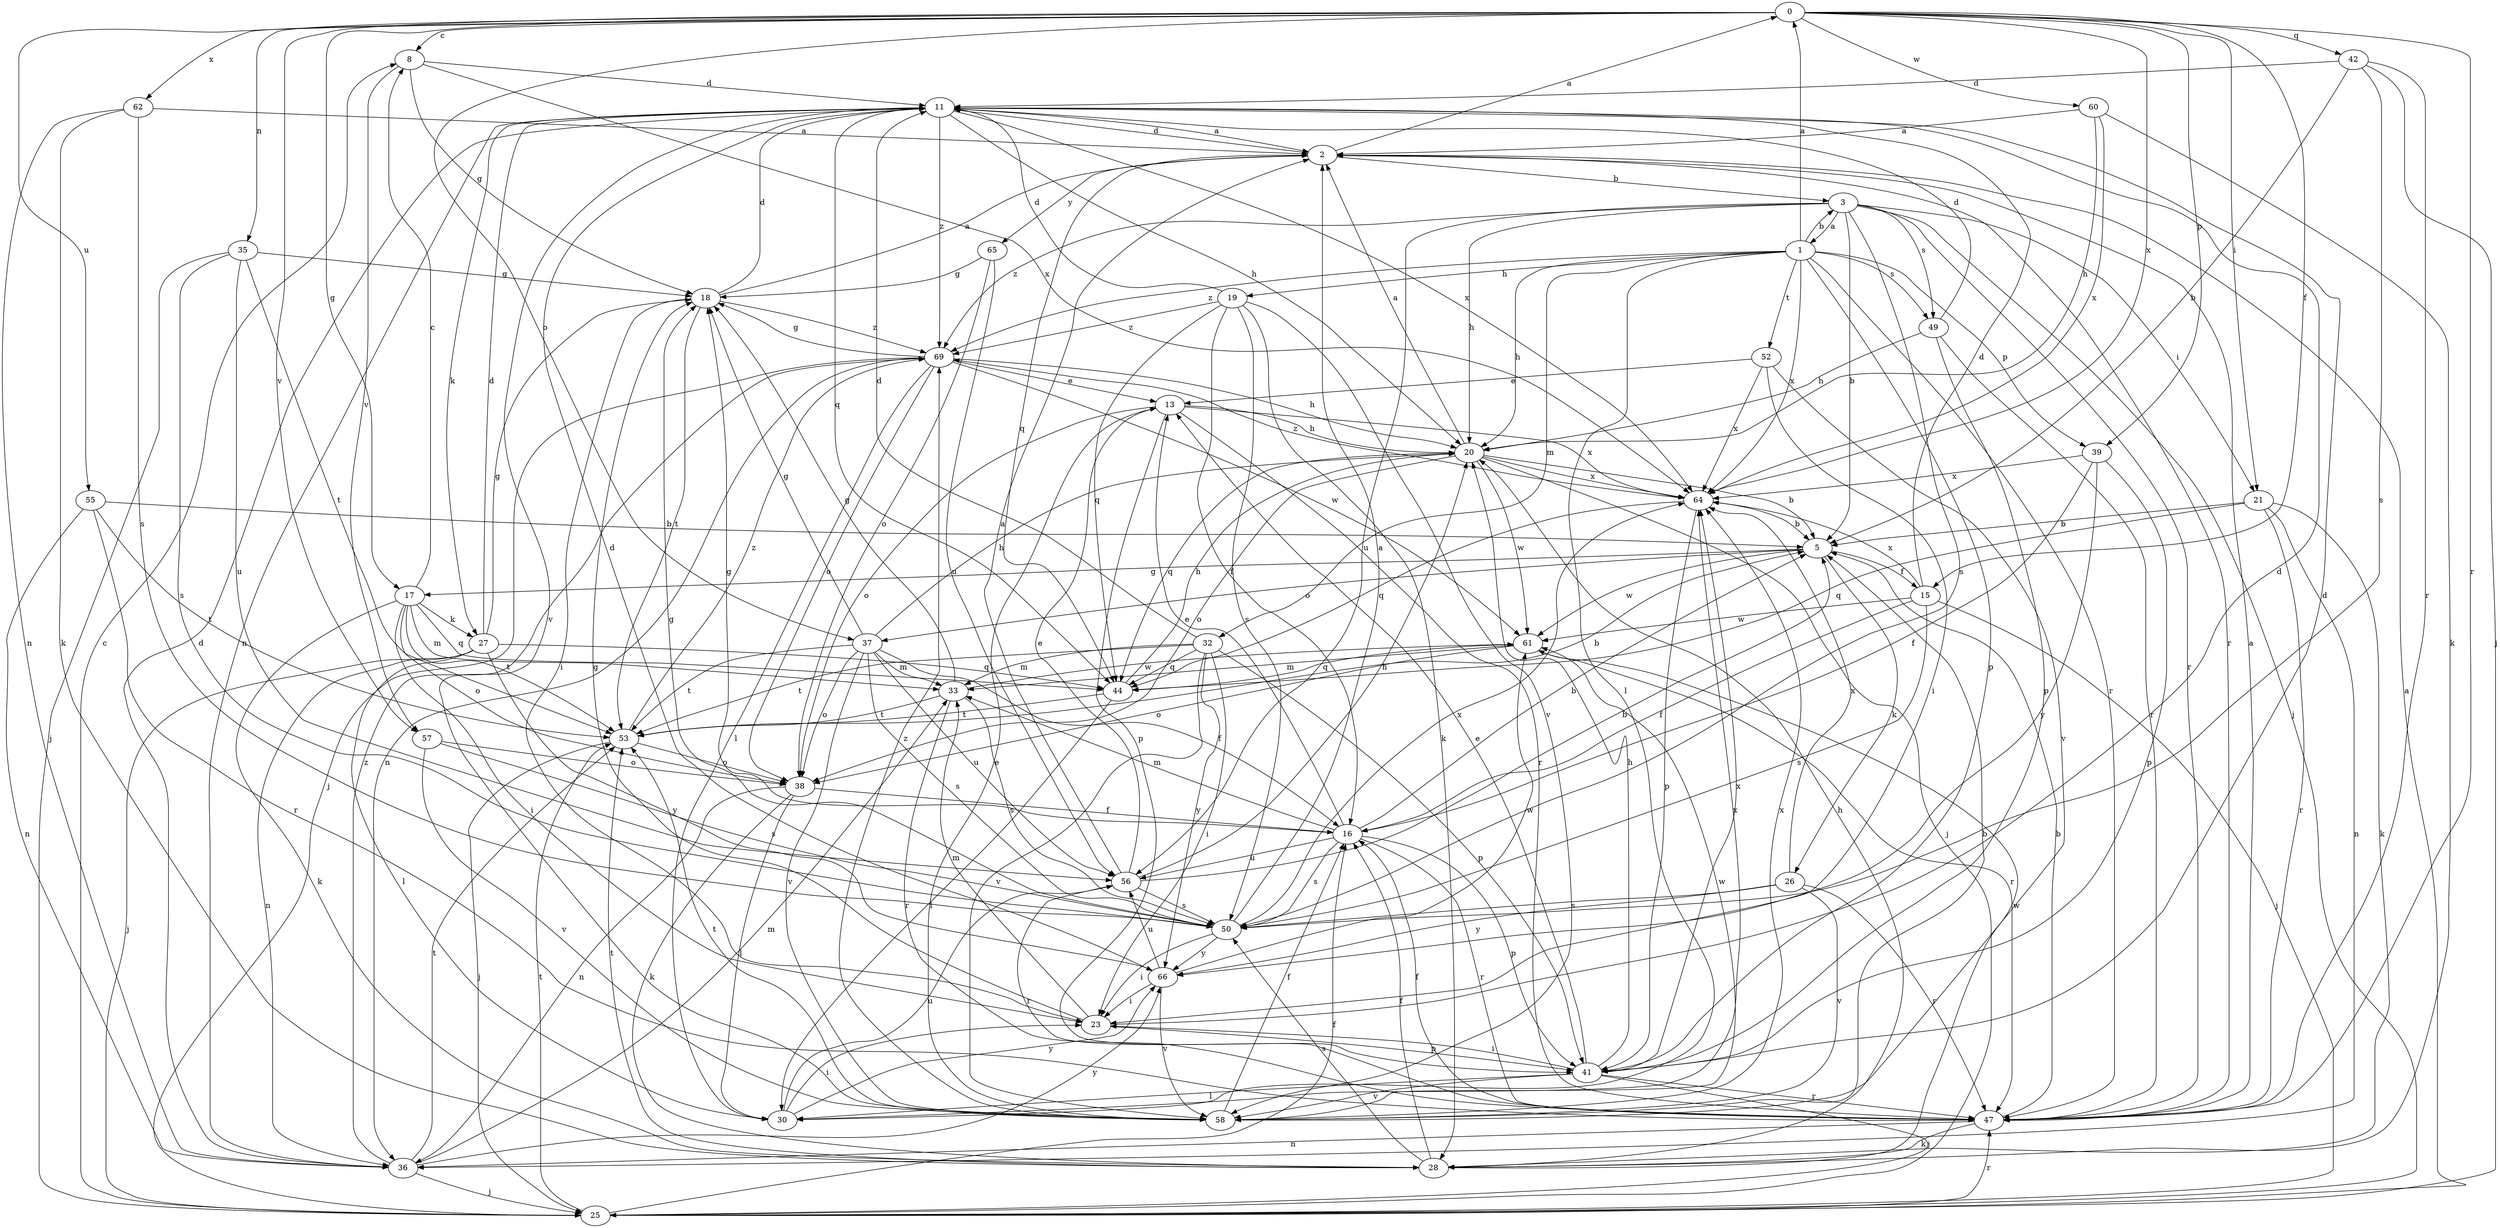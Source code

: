 strict digraph  {
0;
1;
2;
3;
5;
8;
11;
13;
15;
16;
17;
18;
19;
20;
21;
23;
25;
26;
27;
28;
30;
32;
33;
35;
36;
37;
38;
39;
41;
42;
44;
47;
49;
50;
52;
53;
55;
56;
57;
58;
60;
61;
62;
64;
65;
66;
69;
0 -> 8  [label=c];
0 -> 15  [label=f];
0 -> 17  [label=g];
0 -> 21  [label=i];
0 -> 35  [label=n];
0 -> 37  [label=o];
0 -> 39  [label=p];
0 -> 42  [label=q];
0 -> 47  [label=r];
0 -> 55  [label=u];
0 -> 57  [label=v];
0 -> 60  [label=w];
0 -> 62  [label=x];
0 -> 64  [label=x];
1 -> 0  [label=a];
1 -> 3  [label=b];
1 -> 19  [label=h];
1 -> 20  [label=h];
1 -> 30  [label=l];
1 -> 32  [label=m];
1 -> 39  [label=p];
1 -> 41  [label=p];
1 -> 47  [label=r];
1 -> 49  [label=s];
1 -> 52  [label=t];
1 -> 64  [label=x];
1 -> 69  [label=z];
2 -> 0  [label=a];
2 -> 3  [label=b];
2 -> 11  [label=d];
2 -> 44  [label=q];
2 -> 47  [label=r];
2 -> 65  [label=y];
3 -> 1  [label=a];
3 -> 5  [label=b];
3 -> 20  [label=h];
3 -> 21  [label=i];
3 -> 25  [label=j];
3 -> 47  [label=r];
3 -> 49  [label=s];
3 -> 50  [label=s];
3 -> 56  [label=u];
3 -> 69  [label=z];
5 -> 15  [label=f];
5 -> 17  [label=g];
5 -> 26  [label=k];
5 -> 37  [label=o];
5 -> 61  [label=w];
8 -> 11  [label=d];
8 -> 18  [label=g];
8 -> 57  [label=v];
8 -> 64  [label=x];
11 -> 2  [label=a];
11 -> 20  [label=h];
11 -> 27  [label=k];
11 -> 36  [label=n];
11 -> 44  [label=q];
11 -> 58  [label=v];
11 -> 64  [label=x];
11 -> 69  [label=z];
13 -> 20  [label=h];
13 -> 38  [label=o];
13 -> 41  [label=p];
13 -> 47  [label=r];
13 -> 64  [label=x];
15 -> 11  [label=d];
15 -> 16  [label=f];
15 -> 25  [label=j];
15 -> 50  [label=s];
15 -> 61  [label=w];
15 -> 64  [label=x];
16 -> 5  [label=b];
16 -> 13  [label=e];
16 -> 18  [label=g];
16 -> 33  [label=m];
16 -> 41  [label=p];
16 -> 47  [label=r];
16 -> 50  [label=s];
16 -> 56  [label=u];
17 -> 8  [label=c];
17 -> 23  [label=i];
17 -> 27  [label=k];
17 -> 28  [label=k];
17 -> 33  [label=m];
17 -> 38  [label=o];
17 -> 44  [label=q];
17 -> 53  [label=t];
18 -> 2  [label=a];
18 -> 11  [label=d];
18 -> 23  [label=i];
18 -> 53  [label=t];
18 -> 69  [label=z];
19 -> 11  [label=d];
19 -> 16  [label=f];
19 -> 28  [label=k];
19 -> 44  [label=q];
19 -> 50  [label=s];
19 -> 58  [label=v];
19 -> 69  [label=z];
20 -> 2  [label=a];
20 -> 5  [label=b];
20 -> 25  [label=j];
20 -> 38  [label=o];
20 -> 44  [label=q];
20 -> 61  [label=w];
20 -> 64  [label=x];
21 -> 5  [label=b];
21 -> 28  [label=k];
21 -> 36  [label=n];
21 -> 44  [label=q];
21 -> 47  [label=r];
23 -> 11  [label=d];
23 -> 18  [label=g];
23 -> 33  [label=m];
23 -> 41  [label=p];
25 -> 2  [label=a];
25 -> 8  [label=c];
25 -> 16  [label=f];
25 -> 47  [label=r];
25 -> 53  [label=t];
26 -> 47  [label=r];
26 -> 50  [label=s];
26 -> 58  [label=v];
26 -> 64  [label=x];
26 -> 66  [label=y];
27 -> 11  [label=d];
27 -> 18  [label=g];
27 -> 25  [label=j];
27 -> 30  [label=l];
27 -> 36  [label=n];
27 -> 44  [label=q];
27 -> 66  [label=y];
28 -> 16  [label=f];
28 -> 20  [label=h];
28 -> 50  [label=s];
28 -> 53  [label=t];
28 -> 61  [label=w];
30 -> 23  [label=i];
30 -> 56  [label=u];
30 -> 64  [label=x];
30 -> 66  [label=y];
32 -> 11  [label=d];
32 -> 23  [label=i];
32 -> 33  [label=m];
32 -> 41  [label=p];
32 -> 44  [label=q];
32 -> 53  [label=t];
32 -> 58  [label=v];
32 -> 66  [label=y];
33 -> 18  [label=g];
33 -> 47  [label=r];
33 -> 50  [label=s];
33 -> 53  [label=t];
33 -> 61  [label=w];
35 -> 18  [label=g];
35 -> 25  [label=j];
35 -> 50  [label=s];
35 -> 53  [label=t];
35 -> 56  [label=u];
36 -> 11  [label=d];
36 -> 25  [label=j];
36 -> 33  [label=m];
36 -> 53  [label=t];
36 -> 66  [label=y];
36 -> 69  [label=z];
37 -> 16  [label=f];
37 -> 18  [label=g];
37 -> 20  [label=h];
37 -> 33  [label=m];
37 -> 38  [label=o];
37 -> 50  [label=s];
37 -> 53  [label=t];
37 -> 56  [label=u];
37 -> 58  [label=v];
38 -> 16  [label=f];
38 -> 28  [label=k];
38 -> 30  [label=l];
38 -> 36  [label=n];
39 -> 16  [label=f];
39 -> 41  [label=p];
39 -> 64  [label=x];
39 -> 66  [label=y];
41 -> 11  [label=d];
41 -> 13  [label=e];
41 -> 20  [label=h];
41 -> 23  [label=i];
41 -> 25  [label=j];
41 -> 30  [label=l];
41 -> 47  [label=r];
41 -> 58  [label=v];
41 -> 64  [label=x];
42 -> 5  [label=b];
42 -> 11  [label=d];
42 -> 25  [label=j];
42 -> 47  [label=r];
42 -> 50  [label=s];
44 -> 20  [label=h];
44 -> 30  [label=l];
44 -> 53  [label=t];
47 -> 2  [label=a];
47 -> 5  [label=b];
47 -> 16  [label=f];
47 -> 28  [label=k];
47 -> 36  [label=n];
49 -> 11  [label=d];
49 -> 20  [label=h];
49 -> 41  [label=p];
49 -> 47  [label=r];
50 -> 2  [label=a];
50 -> 18  [label=g];
50 -> 23  [label=i];
50 -> 64  [label=x];
50 -> 66  [label=y];
52 -> 13  [label=e];
52 -> 23  [label=i];
52 -> 58  [label=v];
52 -> 64  [label=x];
53 -> 5  [label=b];
53 -> 25  [label=j];
53 -> 38  [label=o];
53 -> 69  [label=z];
55 -> 5  [label=b];
55 -> 36  [label=n];
55 -> 47  [label=r];
55 -> 53  [label=t];
56 -> 2  [label=a];
56 -> 5  [label=b];
56 -> 13  [label=e];
56 -> 20  [label=h];
56 -> 47  [label=r];
56 -> 50  [label=s];
57 -> 38  [label=o];
57 -> 50  [label=s];
57 -> 58  [label=v];
58 -> 5  [label=b];
58 -> 13  [label=e];
58 -> 16  [label=f];
58 -> 53  [label=t];
58 -> 61  [label=w];
58 -> 64  [label=x];
58 -> 69  [label=z];
60 -> 2  [label=a];
60 -> 20  [label=h];
60 -> 28  [label=k];
60 -> 64  [label=x];
61 -> 33  [label=m];
61 -> 38  [label=o];
61 -> 44  [label=q];
61 -> 47  [label=r];
62 -> 2  [label=a];
62 -> 28  [label=k];
62 -> 36  [label=n];
62 -> 50  [label=s];
64 -> 5  [label=b];
64 -> 41  [label=p];
64 -> 44  [label=q];
64 -> 69  [label=z];
65 -> 18  [label=g];
65 -> 38  [label=o];
65 -> 56  [label=u];
66 -> 11  [label=d];
66 -> 23  [label=i];
66 -> 56  [label=u];
66 -> 58  [label=v];
66 -> 61  [label=w];
69 -> 13  [label=e];
69 -> 18  [label=g];
69 -> 20  [label=h];
69 -> 25  [label=j];
69 -> 30  [label=l];
69 -> 36  [label=n];
69 -> 38  [label=o];
69 -> 61  [label=w];
}
